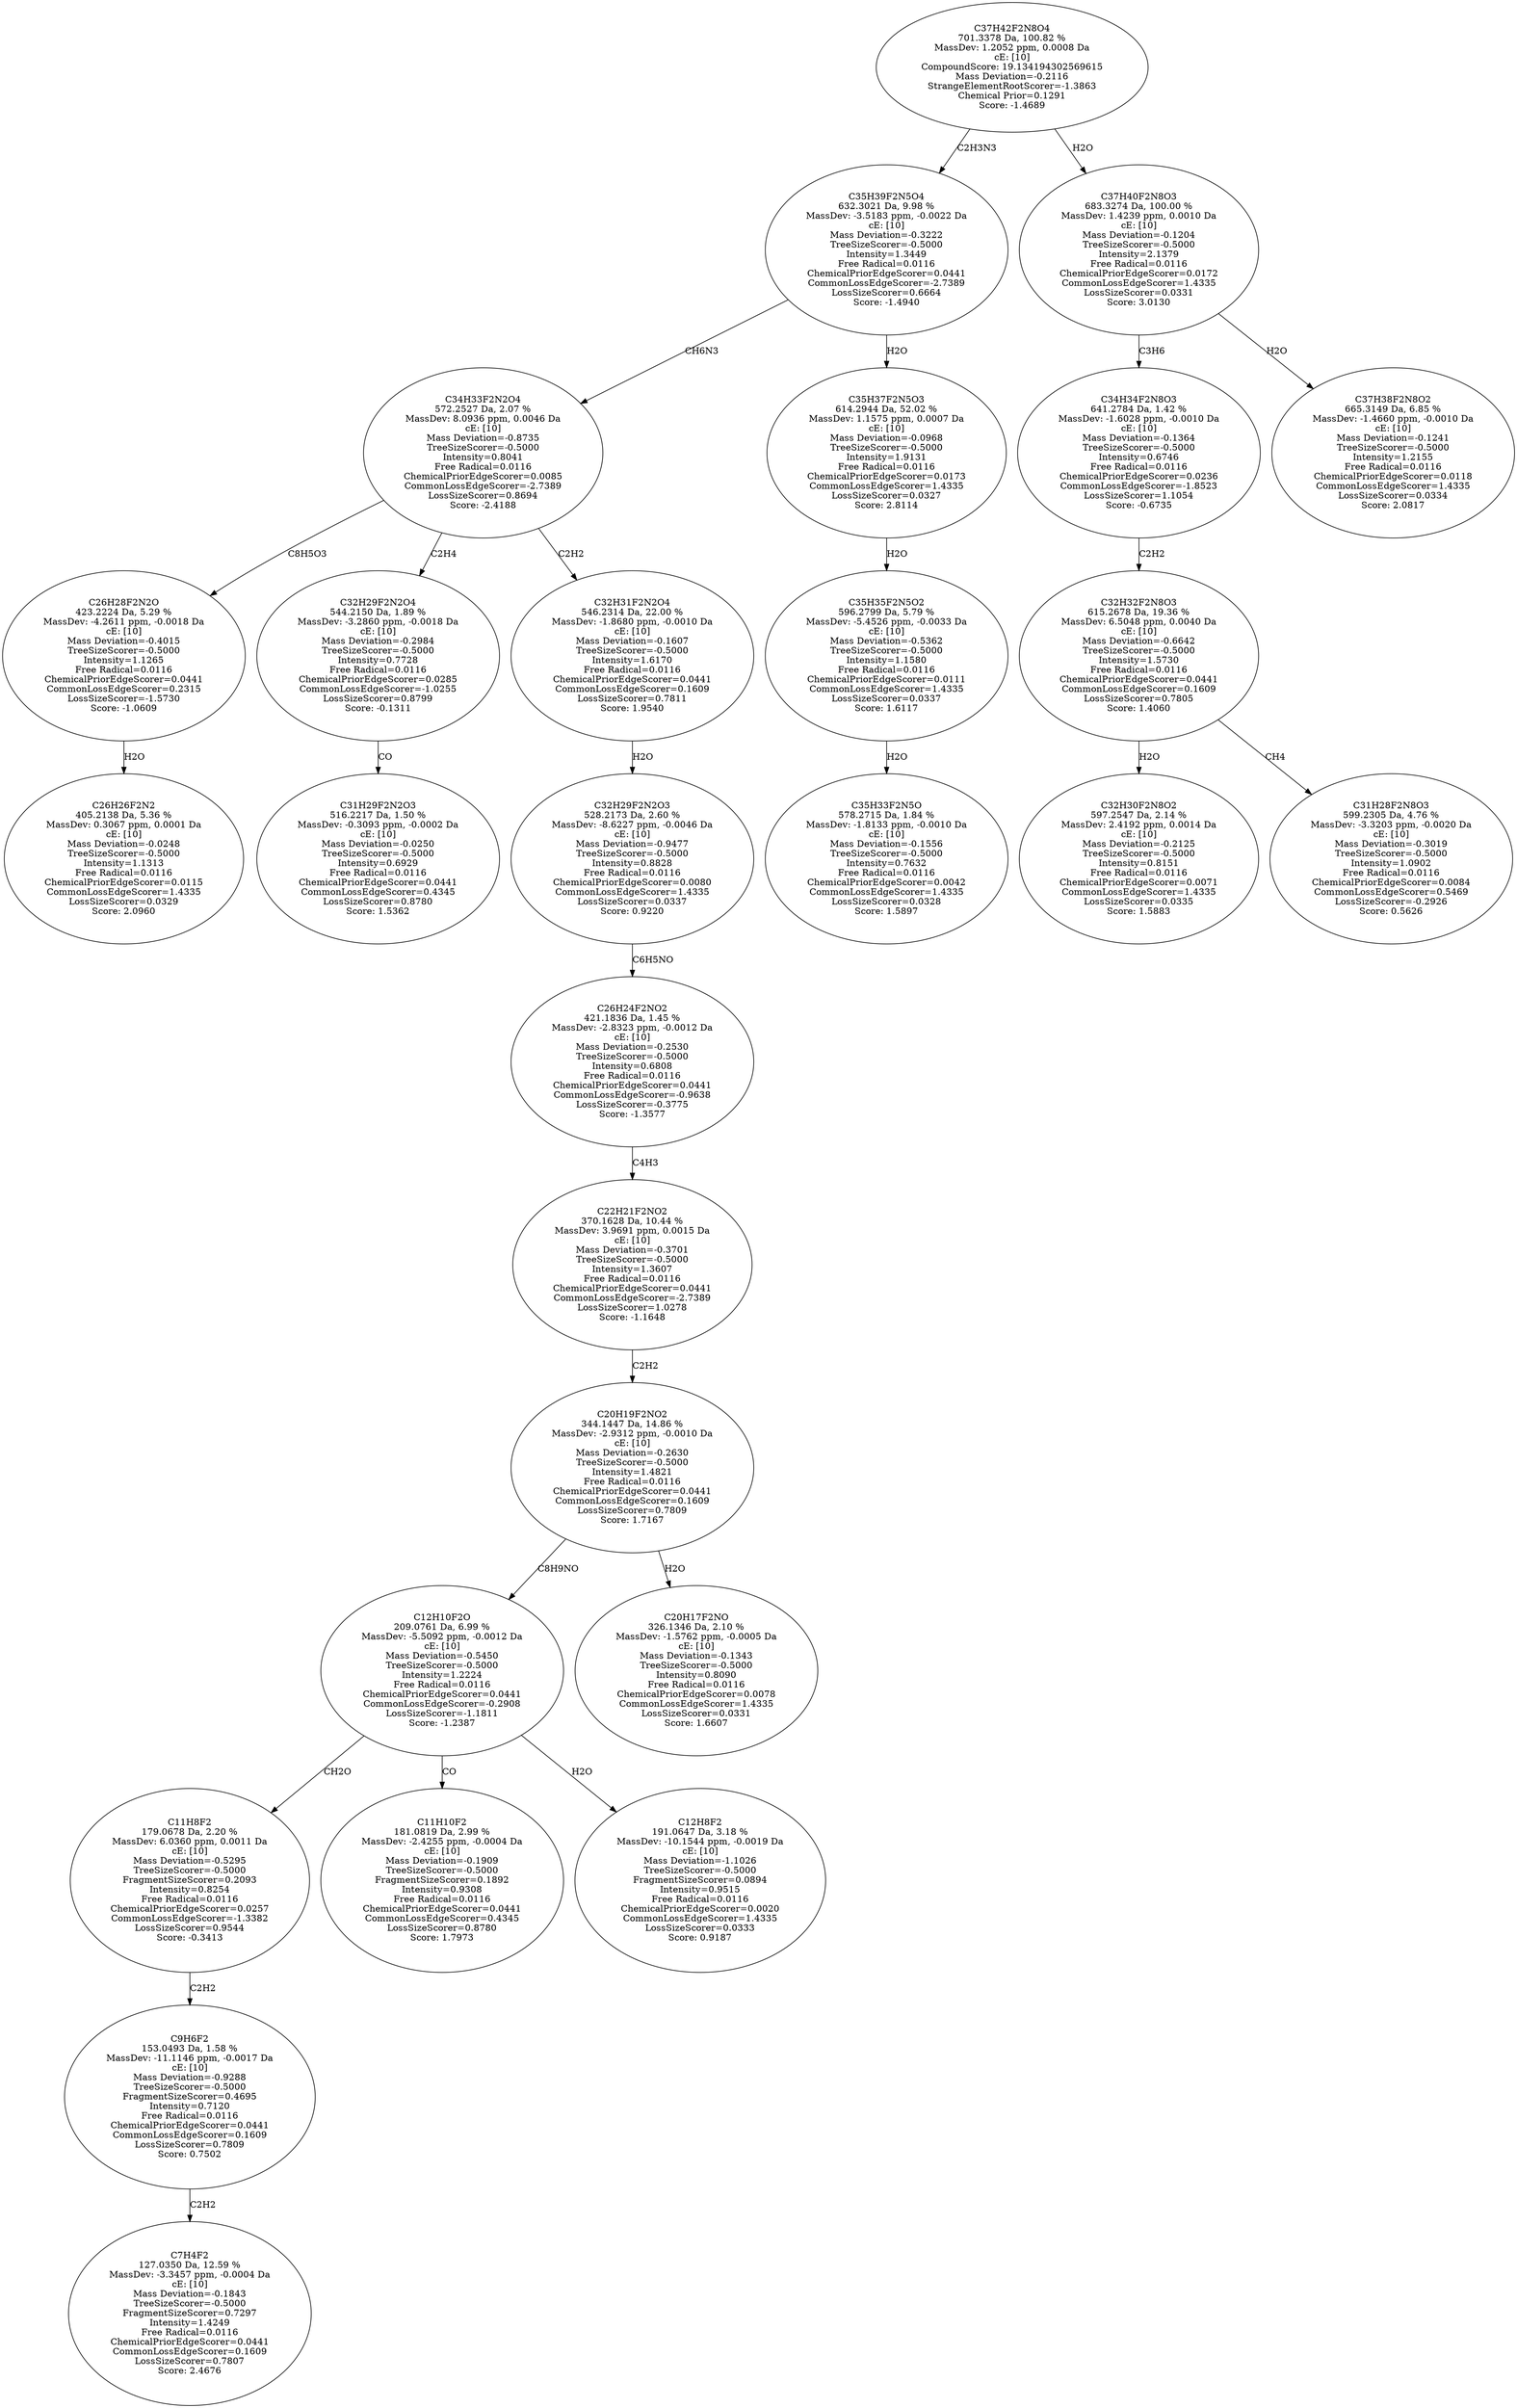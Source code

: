 strict digraph {
v1 [label="C26H26F2N2\n405.2138 Da, 5.36 %\nMassDev: 0.3067 ppm, 0.0001 Da\ncE: [10]\nMass Deviation=-0.0248\nTreeSizeScorer=-0.5000\nIntensity=1.1313\nFree Radical=0.0116\nChemicalPriorEdgeScorer=0.0115\nCommonLossEdgeScorer=1.4335\nLossSizeScorer=0.0329\nScore: 2.0960"];
v2 [label="C26H28F2N2O\n423.2224 Da, 5.29 %\nMassDev: -4.2611 ppm, -0.0018 Da\ncE: [10]\nMass Deviation=-0.4015\nTreeSizeScorer=-0.5000\nIntensity=1.1265\nFree Radical=0.0116\nChemicalPriorEdgeScorer=0.0441\nCommonLossEdgeScorer=0.2315\nLossSizeScorer=-1.5730\nScore: -1.0609"];
v3 [label="C31H29F2N2O3\n516.2217 Da, 1.50 %\nMassDev: -0.3093 ppm, -0.0002 Da\ncE: [10]\nMass Deviation=-0.0250\nTreeSizeScorer=-0.5000\nIntensity=0.6929\nFree Radical=0.0116\nChemicalPriorEdgeScorer=0.0441\nCommonLossEdgeScorer=0.4345\nLossSizeScorer=0.8780\nScore: 1.5362"];
v4 [label="C32H29F2N2O4\n544.2150 Da, 1.89 %\nMassDev: -3.2860 ppm, -0.0018 Da\ncE: [10]\nMass Deviation=-0.2984\nTreeSizeScorer=-0.5000\nIntensity=0.7728\nFree Radical=0.0116\nChemicalPriorEdgeScorer=0.0285\nCommonLossEdgeScorer=-1.0255\nLossSizeScorer=0.8799\nScore: -0.1311"];
v5 [label="C7H4F2\n127.0350 Da, 12.59 %\nMassDev: -3.3457 ppm, -0.0004 Da\ncE: [10]\nMass Deviation=-0.1843\nTreeSizeScorer=-0.5000\nFragmentSizeScorer=0.7297\nIntensity=1.4249\nFree Radical=0.0116\nChemicalPriorEdgeScorer=0.0441\nCommonLossEdgeScorer=0.1609\nLossSizeScorer=0.7807\nScore: 2.4676"];
v6 [label="C9H6F2\n153.0493 Da, 1.58 %\nMassDev: -11.1146 ppm, -0.0017 Da\ncE: [10]\nMass Deviation=-0.9288\nTreeSizeScorer=-0.5000\nFragmentSizeScorer=0.4695\nIntensity=0.7120\nFree Radical=0.0116\nChemicalPriorEdgeScorer=0.0441\nCommonLossEdgeScorer=0.1609\nLossSizeScorer=0.7809\nScore: 0.7502"];
v7 [label="C11H8F2\n179.0678 Da, 2.20 %\nMassDev: 6.0360 ppm, 0.0011 Da\ncE: [10]\nMass Deviation=-0.5295\nTreeSizeScorer=-0.5000\nFragmentSizeScorer=0.2093\nIntensity=0.8254\nFree Radical=0.0116\nChemicalPriorEdgeScorer=0.0257\nCommonLossEdgeScorer=-1.3382\nLossSizeScorer=0.9544\nScore: -0.3413"];
v8 [label="C11H10F2\n181.0819 Da, 2.99 %\nMassDev: -2.4255 ppm, -0.0004 Da\ncE: [10]\nMass Deviation=-0.1909\nTreeSizeScorer=-0.5000\nFragmentSizeScorer=0.1892\nIntensity=0.9308\nFree Radical=0.0116\nChemicalPriorEdgeScorer=0.0441\nCommonLossEdgeScorer=0.4345\nLossSizeScorer=0.8780\nScore: 1.7973"];
v9 [label="C12H8F2\n191.0647 Da, 3.18 %\nMassDev: -10.1544 ppm, -0.0019 Da\ncE: [10]\nMass Deviation=-1.1026\nTreeSizeScorer=-0.5000\nFragmentSizeScorer=0.0894\nIntensity=0.9515\nFree Radical=0.0116\nChemicalPriorEdgeScorer=0.0020\nCommonLossEdgeScorer=1.4335\nLossSizeScorer=0.0333\nScore: 0.9187"];
v10 [label="C12H10F2O\n209.0761 Da, 6.99 %\nMassDev: -5.5092 ppm, -0.0012 Da\ncE: [10]\nMass Deviation=-0.5450\nTreeSizeScorer=-0.5000\nIntensity=1.2224\nFree Radical=0.0116\nChemicalPriorEdgeScorer=0.0441\nCommonLossEdgeScorer=-0.2908\nLossSizeScorer=-1.1811\nScore: -1.2387"];
v11 [label="C20H17F2NO\n326.1346 Da, 2.10 %\nMassDev: -1.5762 ppm, -0.0005 Da\ncE: [10]\nMass Deviation=-0.1343\nTreeSizeScorer=-0.5000\nIntensity=0.8090\nFree Radical=0.0116\nChemicalPriorEdgeScorer=0.0078\nCommonLossEdgeScorer=1.4335\nLossSizeScorer=0.0331\nScore: 1.6607"];
v12 [label="C20H19F2NO2\n344.1447 Da, 14.86 %\nMassDev: -2.9312 ppm, -0.0010 Da\ncE: [10]\nMass Deviation=-0.2630\nTreeSizeScorer=-0.5000\nIntensity=1.4821\nFree Radical=0.0116\nChemicalPriorEdgeScorer=0.0441\nCommonLossEdgeScorer=0.1609\nLossSizeScorer=0.7809\nScore: 1.7167"];
v13 [label="C22H21F2NO2\n370.1628 Da, 10.44 %\nMassDev: 3.9691 ppm, 0.0015 Da\ncE: [10]\nMass Deviation=-0.3701\nTreeSizeScorer=-0.5000\nIntensity=1.3607\nFree Radical=0.0116\nChemicalPriorEdgeScorer=0.0441\nCommonLossEdgeScorer=-2.7389\nLossSizeScorer=1.0278\nScore: -1.1648"];
v14 [label="C26H24F2NO2\n421.1836 Da, 1.45 %\nMassDev: -2.8323 ppm, -0.0012 Da\ncE: [10]\nMass Deviation=-0.2530\nTreeSizeScorer=-0.5000\nIntensity=0.6808\nFree Radical=0.0116\nChemicalPriorEdgeScorer=0.0441\nCommonLossEdgeScorer=-0.9638\nLossSizeScorer=-0.3775\nScore: -1.3577"];
v15 [label="C32H29F2N2O3\n528.2173 Da, 2.60 %\nMassDev: -8.6227 ppm, -0.0046 Da\ncE: [10]\nMass Deviation=-0.9477\nTreeSizeScorer=-0.5000\nIntensity=0.8828\nFree Radical=0.0116\nChemicalPriorEdgeScorer=0.0080\nCommonLossEdgeScorer=1.4335\nLossSizeScorer=0.0337\nScore: 0.9220"];
v16 [label="C32H31F2N2O4\n546.2314 Da, 22.00 %\nMassDev: -1.8680 ppm, -0.0010 Da\ncE: [10]\nMass Deviation=-0.1607\nTreeSizeScorer=-0.5000\nIntensity=1.6170\nFree Radical=0.0116\nChemicalPriorEdgeScorer=0.0441\nCommonLossEdgeScorer=0.1609\nLossSizeScorer=0.7811\nScore: 1.9540"];
v17 [label="C34H33F2N2O4\n572.2527 Da, 2.07 %\nMassDev: 8.0936 ppm, 0.0046 Da\ncE: [10]\nMass Deviation=-0.8735\nTreeSizeScorer=-0.5000\nIntensity=0.8041\nFree Radical=0.0116\nChemicalPriorEdgeScorer=0.0085\nCommonLossEdgeScorer=-2.7389\nLossSizeScorer=0.8694\nScore: -2.4188"];
v18 [label="C35H33F2N5O\n578.2715 Da, 1.84 %\nMassDev: -1.8133 ppm, -0.0010 Da\ncE: [10]\nMass Deviation=-0.1556\nTreeSizeScorer=-0.5000\nIntensity=0.7632\nFree Radical=0.0116\nChemicalPriorEdgeScorer=0.0042\nCommonLossEdgeScorer=1.4335\nLossSizeScorer=0.0328\nScore: 1.5897"];
v19 [label="C35H35F2N5O2\n596.2799 Da, 5.79 %\nMassDev: -5.4526 ppm, -0.0033 Da\ncE: [10]\nMass Deviation=-0.5362\nTreeSizeScorer=-0.5000\nIntensity=1.1580\nFree Radical=0.0116\nChemicalPriorEdgeScorer=0.0111\nCommonLossEdgeScorer=1.4335\nLossSizeScorer=0.0337\nScore: 1.6117"];
v20 [label="C35H37F2N5O3\n614.2944 Da, 52.02 %\nMassDev: 1.1575 ppm, 0.0007 Da\ncE: [10]\nMass Deviation=-0.0968\nTreeSizeScorer=-0.5000\nIntensity=1.9131\nFree Radical=0.0116\nChemicalPriorEdgeScorer=0.0173\nCommonLossEdgeScorer=1.4335\nLossSizeScorer=0.0327\nScore: 2.8114"];
v21 [label="C35H39F2N5O4\n632.3021 Da, 9.98 %\nMassDev: -3.5183 ppm, -0.0022 Da\ncE: [10]\nMass Deviation=-0.3222\nTreeSizeScorer=-0.5000\nIntensity=1.3449\nFree Radical=0.0116\nChemicalPriorEdgeScorer=0.0441\nCommonLossEdgeScorer=-2.7389\nLossSizeScorer=0.6664\nScore: -1.4940"];
v22 [label="C32H30F2N8O2\n597.2547 Da, 2.14 %\nMassDev: 2.4192 ppm, 0.0014 Da\ncE: [10]\nMass Deviation=-0.2125\nTreeSizeScorer=-0.5000\nIntensity=0.8151\nFree Radical=0.0116\nChemicalPriorEdgeScorer=0.0071\nCommonLossEdgeScorer=1.4335\nLossSizeScorer=0.0335\nScore: 1.5883"];
v23 [label="C31H28F2N8O3\n599.2305 Da, 4.76 %\nMassDev: -3.3203 ppm, -0.0020 Da\ncE: [10]\nMass Deviation=-0.3019\nTreeSizeScorer=-0.5000\nIntensity=1.0902\nFree Radical=0.0116\nChemicalPriorEdgeScorer=0.0084\nCommonLossEdgeScorer=0.5469\nLossSizeScorer=-0.2926\nScore: 0.5626"];
v24 [label="C32H32F2N8O3\n615.2678 Da, 19.36 %\nMassDev: 6.5048 ppm, 0.0040 Da\ncE: [10]\nMass Deviation=-0.6642\nTreeSizeScorer=-0.5000\nIntensity=1.5730\nFree Radical=0.0116\nChemicalPriorEdgeScorer=0.0441\nCommonLossEdgeScorer=0.1609\nLossSizeScorer=0.7805\nScore: 1.4060"];
v25 [label="C34H34F2N8O3\n641.2784 Da, 1.42 %\nMassDev: -1.6028 ppm, -0.0010 Da\ncE: [10]\nMass Deviation=-0.1364\nTreeSizeScorer=-0.5000\nIntensity=0.6746\nFree Radical=0.0116\nChemicalPriorEdgeScorer=0.0236\nCommonLossEdgeScorer=-1.8523\nLossSizeScorer=1.1054\nScore: -0.6735"];
v26 [label="C37H38F2N8O2\n665.3149 Da, 6.85 %\nMassDev: -1.4660 ppm, -0.0010 Da\ncE: [10]\nMass Deviation=-0.1241\nTreeSizeScorer=-0.5000\nIntensity=1.2155\nFree Radical=0.0116\nChemicalPriorEdgeScorer=0.0118\nCommonLossEdgeScorer=1.4335\nLossSizeScorer=0.0334\nScore: 2.0817"];
v27 [label="C37H40F2N8O3\n683.3274 Da, 100.00 %\nMassDev: 1.4239 ppm, 0.0010 Da\ncE: [10]\nMass Deviation=-0.1204\nTreeSizeScorer=-0.5000\nIntensity=2.1379\nFree Radical=0.0116\nChemicalPriorEdgeScorer=0.0172\nCommonLossEdgeScorer=1.4335\nLossSizeScorer=0.0331\nScore: 3.0130"];
v28 [label="C37H42F2N8O4\n701.3378 Da, 100.82 %\nMassDev: 1.2052 ppm, 0.0008 Da\ncE: [10]\nCompoundScore: 19.134194302569615\nMass Deviation=-0.2116\nStrangeElementRootScorer=-1.3863\nChemical Prior=0.1291\nScore: -1.4689"];
v2 -> v1 [label="H2O"];
v17 -> v2 [label="C8H5O3"];
v4 -> v3 [label="CO"];
v17 -> v4 [label="C2H4"];
v6 -> v5 [label="C2H2"];
v7 -> v6 [label="C2H2"];
v10 -> v7 [label="CH2O"];
v10 -> v8 [label="CO"];
v10 -> v9 [label="H2O"];
v12 -> v10 [label="C8H9NO"];
v12 -> v11 [label="H2O"];
v13 -> v12 [label="C2H2"];
v14 -> v13 [label="C4H3"];
v15 -> v14 [label="C6H5NO"];
v16 -> v15 [label="H2O"];
v17 -> v16 [label="C2H2"];
v21 -> v17 [label="CH6N3"];
v19 -> v18 [label="H2O"];
v20 -> v19 [label="H2O"];
v21 -> v20 [label="H2O"];
v28 -> v21 [label="C2H3N3"];
v24 -> v22 [label="H2O"];
v24 -> v23 [label="CH4"];
v25 -> v24 [label="C2H2"];
v27 -> v25 [label="C3H6"];
v27 -> v26 [label="H2O"];
v28 -> v27 [label="H2O"];
}